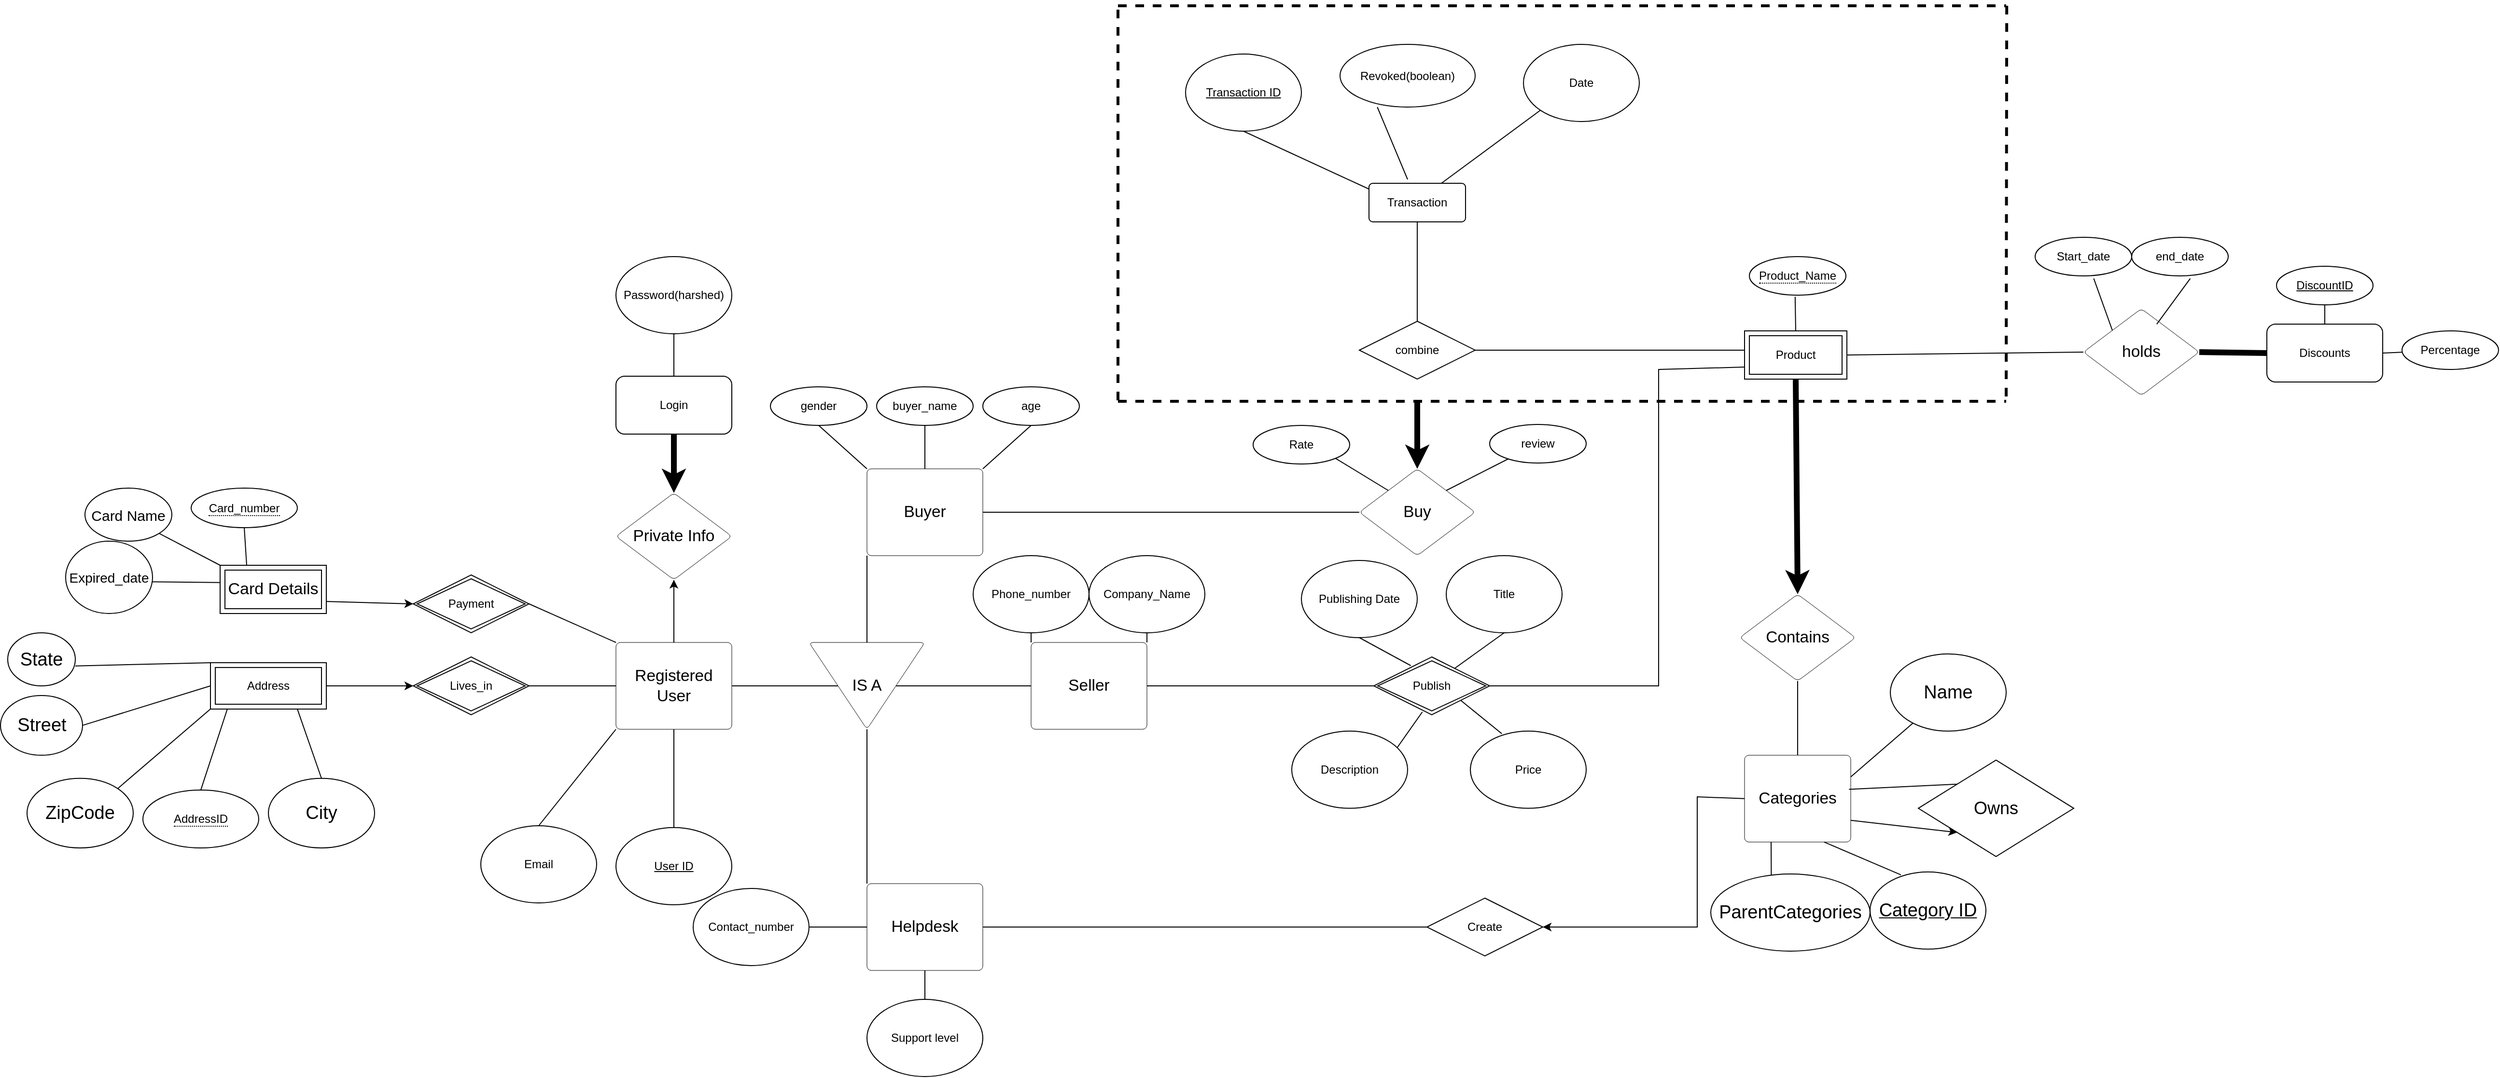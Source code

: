 <mxfile version="26.1.0">
  <diagram id="R2lEEEUBdFMjLlhIrx00" name="Page-1">
    <mxGraphModel dx="1420" dy="1415" grid="1" gridSize="10" guides="1" tooltips="1" connect="1" arrows="1" fold="1" page="1" pageScale="1" pageWidth="850" pageHeight="1100" math="0" shadow="0" extFonts="Permanent Marker^https://fonts.googleapis.com/css?family=Permanent+Marker">
      <root>
        <mxCell id="0" />
        <mxCell id="1" parent="0" />
        <mxCell id="E6jkqPbQKa4cJhccXn8V-61" value="Registered User" style="html=1;overflow=block;blockSpacing=1;whiteSpace=wrap;fontSize=16.7;spacing=9;rounded=1;absoluteArcSize=1;arcSize=9;strokeWidth=NaN;lucidId=gRqY9Qkse681;labelBackgroundColor=none;" parent="1" vertex="1">
          <mxGeometry x="320" y="270" width="120" height="90" as="geometry" />
        </mxCell>
        <mxCell id="E6jkqPbQKa4cJhccXn8V-63" value="Private Info" style="html=1;overflow=block;blockSpacing=1;whiteSpace=wrap;rhombus;fontSize=16.7;spacing=9;rounded=1;absoluteArcSize=1;arcSize=9;strokeWidth=NaN;lucidId=yRqYLSJQ5PU0;labelBackgroundColor=none;" parent="1" vertex="1">
          <mxGeometry x="320" y="115" width="120" height="90" as="geometry" />
        </mxCell>
        <mxCell id="E6jkqPbQKa4cJhccXn8V-87" value="IS A" style="html=1;overflow=block;blockSpacing=1;whiteSpace=wrap;triangle;direction=south;anchorPointDirection=0;fontSize=16.7;spacing=9;rounded=1;absoluteArcSize=1;arcSize=9;strokeWidth=NaN;lucidId=aYqYB_8z1lbE;labelBackgroundColor=none;" parent="1" vertex="1">
          <mxGeometry x="520" y="270" width="120" height="90" as="geometry" />
        </mxCell>
        <mxCell id="E6jkqPbQKa4cJhccXn8V-89" value="Helpdesk" style="html=1;overflow=block;blockSpacing=1;whiteSpace=wrap;fontSize=16.7;spacing=9;rounded=1;absoluteArcSize=1;arcSize=9;strokeWidth=NaN;lucidId=lYqY2L1.5rSc;labelBackgroundColor=none;" parent="1" vertex="1">
          <mxGeometry x="580" y="520" width="120" height="90" as="geometry" />
        </mxCell>
        <mxCell id="E6jkqPbQKa4cJhccXn8V-91" value="Seller" style="html=1;overflow=block;blockSpacing=1;whiteSpace=wrap;fontSize=16.7;spacing=9;rounded=1;absoluteArcSize=1;arcSize=9;strokeWidth=NaN;lucidId=nYqYoQrnCQ-k;labelBackgroundColor=none;" parent="1" vertex="1">
          <mxGeometry x="750" y="270" width="120" height="90" as="geometry" />
        </mxCell>
        <mxCell id="E6jkqPbQKa4cJhccXn8V-93" value="Buyer" style="html=1;overflow=block;blockSpacing=1;whiteSpace=wrap;fontSize=16.7;spacing=9;rounded=1;absoluteArcSize=1;arcSize=9;strokeWidth=NaN;lucidId=oYqY3jGOQ7Ny;labelBackgroundColor=none;" parent="1" vertex="1">
          <mxGeometry x="580" y="90" width="120" height="90" as="geometry" />
        </mxCell>
        <mxCell id="E6jkqPbQKa4cJhccXn8V-101" value="Buy" style="html=1;overflow=block;blockSpacing=1;whiteSpace=wrap;rhombus;fontSize=16.7;spacing=9;rounded=1;absoluteArcSize=1;arcSize=9;strokeWidth=NaN;lucidId=QZqYzLfZw0-F;labelBackgroundColor=none;" parent="1" vertex="1">
          <mxGeometry x="1090" y="90" width="120" height="90" as="geometry" />
        </mxCell>
        <mxCell id="E6jkqPbQKa4cJhccXn8V-113" value="Contains" style="html=1;overflow=block;blockSpacing=1;whiteSpace=wrap;rhombus;fontSize=16.7;spacing=9;rounded=1;absoluteArcSize=1;arcSize=9;strokeWidth=NaN;lucidId=c1qYdQpgnGai;labelBackgroundColor=none;" parent="1" vertex="1">
          <mxGeometry x="1484" y="220" width="120" height="90" as="geometry" />
        </mxCell>
        <mxCell id="E6jkqPbQKa4cJhccXn8V-116" value="Categories" style="html=1;overflow=block;blockSpacing=1;whiteSpace=wrap;fontSize=16.7;spacing=9;rounded=1;absoluteArcSize=1;arcSize=9;strokeWidth=NaN;lucidId=v1qYH23R-nWq;labelBackgroundColor=none;" parent="1" vertex="1">
          <mxGeometry x="1489" y="386.91" width="110" height="90" as="geometry" />
        </mxCell>
        <mxCell id="E6jkqPbQKa4cJhccXn8V-121" value="" style="endArrow=none;html=1;rounded=0;entryX=0.009;entryY=0.4;entryDx=0;entryDy=0;exitX=1;exitY=0.5;exitDx=0;exitDy=0;entryPerimeter=0;" parent="1" source="ufD24Q3Ym-mxzVTbUHHh-31" target="16Mxaw9ispAPXGbCsU4z-1" edge="1">
          <mxGeometry width="50" height="50" relative="1" as="geometry">
            <mxPoint x="1460" y="390" as="sourcePoint" />
            <mxPoint x="1484" y="-31" as="targetPoint" />
          </mxGeometry>
        </mxCell>
        <mxCell id="E6jkqPbQKa4cJhccXn8V-122" value="Discounts" style="rounded=1;whiteSpace=wrap;html=1;strokeWidth=1;" parent="1" vertex="1">
          <mxGeometry x="2030" y="-60" width="120" height="60" as="geometry" />
        </mxCell>
        <mxCell id="E6jkqPbQKa4cJhccXn8V-127" value="State" style="ellipse;whiteSpace=wrap;html=1;fontSize=19;" parent="1" vertex="1">
          <mxGeometry x="-310" y="260" width="70" height="55" as="geometry" />
        </mxCell>
        <mxCell id="E6jkqPbQKa4cJhccXn8V-129" value="Street" style="ellipse;whiteSpace=wrap;html=1;fontSize=19;" parent="1" vertex="1">
          <mxGeometry x="-317.5" y="325" width="85" height="61.91" as="geometry" />
        </mxCell>
        <mxCell id="E6jkqPbQKa4cJhccXn8V-131" value="City" style="ellipse;whiteSpace=wrap;html=1;fontSize=19;" parent="1" vertex="1">
          <mxGeometry x="-40" y="410.87" width="110" height="72.09" as="geometry" />
        </mxCell>
        <mxCell id="E6jkqPbQKa4cJhccXn8V-138" value="" style="endArrow=none;html=1;rounded=0;entryX=0.5;entryY=1;entryDx=0;entryDy=0;exitX=0.5;exitY=1;exitDx=0;exitDy=0;" parent="1" source="E6jkqPbQKa4cJhccXn8V-202" target="E6jkqPbQKa4cJhccXn8V-61" edge="1">
          <mxGeometry width="50" height="50" relative="1" as="geometry">
            <mxPoint x="225" y="-105" as="sourcePoint" />
            <mxPoint x="230" y="-40" as="targetPoint" />
          </mxGeometry>
        </mxCell>
        <mxCell id="E6jkqPbQKa4cJhccXn8V-150" value="Name" style="ellipse;whiteSpace=wrap;html=1;fontSize=19;" parent="1" vertex="1">
          <mxGeometry x="1640" y="281.91" width="120" height="80" as="geometry" />
        </mxCell>
        <mxCell id="E6jkqPbQKa4cJhccXn8V-151" value="Category ID" style="ellipse;whiteSpace=wrap;html=1;fontSize=19;fontStyle=4" parent="1" vertex="1">
          <mxGeometry x="1619" y="507.91" width="120" height="80" as="geometry" />
        </mxCell>
        <mxCell id="E6jkqPbQKa4cJhccXn8V-153" value="" style="endArrow=none;html=1;rounded=0;exitX=1;exitY=0.25;exitDx=0;exitDy=0;" parent="1" source="E6jkqPbQKa4cJhccXn8V-116" target="E6jkqPbQKa4cJhccXn8V-150" edge="1">
          <mxGeometry width="50" height="50" relative="1" as="geometry">
            <mxPoint x="1719" y="340" as="sourcePoint" />
            <mxPoint x="1829" y="190" as="targetPoint" />
          </mxGeometry>
        </mxCell>
        <mxCell id="E6jkqPbQKa4cJhccXn8V-154" value="" style="endArrow=none;html=1;rounded=0;exitX=0.267;exitY=0.038;exitDx=0;exitDy=0;exitPerimeter=0;entryX=0.75;entryY=1;entryDx=0;entryDy=0;" parent="1" source="E6jkqPbQKa4cJhccXn8V-151" target="E6jkqPbQKa4cJhccXn8V-116" edge="1">
          <mxGeometry width="50" height="50" relative="1" as="geometry">
            <mxPoint x="1679" y="330" as="sourcePoint" />
            <mxPoint x="1590" y="470" as="targetPoint" />
          </mxGeometry>
        </mxCell>
        <mxCell id="E6jkqPbQKa4cJhccXn8V-159" value="" style="endArrow=none;html=1;rounded=0;entryX=0;entryY=0;entryDx=0;entryDy=0;exitX=1;exitY=0.625;exitDx=0;exitDy=0;exitPerimeter=0;" parent="1" source="E6jkqPbQKa4cJhccXn8V-127" target="MPdftPxLdbwKFS1tzOI9-7" edge="1">
          <mxGeometry width="50" height="50" relative="1" as="geometry">
            <mxPoint x="-419" y="331.91" as="sourcePoint" />
            <mxPoint x="-404" y="426.91" as="targetPoint" />
          </mxGeometry>
        </mxCell>
        <mxCell id="E6jkqPbQKa4cJhccXn8V-163" value="" style="endArrow=none;html=1;rounded=0;exitX=1;exitY=0.5;exitDx=0;exitDy=0;entryX=0;entryY=0.5;entryDx=0;entryDy=0;" parent="1" source="E6jkqPbQKa4cJhccXn8V-129" target="MPdftPxLdbwKFS1tzOI9-7" edge="1">
          <mxGeometry width="50" height="50" relative="1" as="geometry">
            <mxPoint x="-349" y="391.91" as="sourcePoint" />
            <mxPoint x="-404" y="426.91" as="targetPoint" />
          </mxGeometry>
        </mxCell>
        <mxCell id="E6jkqPbQKa4cJhccXn8V-166" value="" style="endArrow=none;html=1;rounded=0;entryX=0.75;entryY=1;entryDx=0;entryDy=0;exitX=0.5;exitY=0;exitDx=0;exitDy=0;" parent="1" source="E6jkqPbQKa4cJhccXn8V-131" target="MPdftPxLdbwKFS1tzOI9-7" edge="1">
          <mxGeometry width="50" height="50" relative="1" as="geometry">
            <mxPoint x="-319" y="511.91" as="sourcePoint" />
            <mxPoint x="-374" y="471.91" as="targetPoint" />
          </mxGeometry>
        </mxCell>
        <mxCell id="E6jkqPbQKa4cJhccXn8V-167" value="" style="endArrow=classic;html=1;rounded=0;exitX=1;exitY=0.5;exitDx=0;exitDy=0;entryX=0;entryY=0.5;entryDx=0;entryDy=0;" parent="1" source="MPdftPxLdbwKFS1tzOI9-7" target="MPdftPxLdbwKFS1tzOI9-8" edge="1">
          <mxGeometry width="50" height="50" relative="1" as="geometry">
            <mxPoint x="-284" y="426.91" as="sourcePoint" />
            <mxPoint x="-80" y="370" as="targetPoint" />
          </mxGeometry>
        </mxCell>
        <mxCell id="E6jkqPbQKa4cJhccXn8V-172" value="" style="endArrow=none;html=1;rounded=0;exitX=1;exitY=0;exitDx=0;exitDy=0;entryX=0.5;entryY=1;entryDx=0;entryDy=0;" parent="1" source="E6jkqPbQKa4cJhccXn8V-91" target="MNYTpJaUItNLmbcA-Nkp-13" edge="1">
          <mxGeometry width="50" height="50" relative="1" as="geometry">
            <mxPoint x="900" y="380" as="sourcePoint" />
            <mxPoint x="860" y="320" as="targetPoint" />
          </mxGeometry>
        </mxCell>
        <mxCell id="E6jkqPbQKa4cJhccXn8V-176" value="" style="endArrow=none;html=1;rounded=0;exitX=1;exitY=0.5;exitDx=0;exitDy=0;" parent="1" source="E6jkqPbQKa4cJhccXn8V-93" target="E6jkqPbQKa4cJhccXn8V-101" edge="1">
          <mxGeometry width="50" height="50" relative="1" as="geometry">
            <mxPoint x="860" as="sourcePoint" />
            <mxPoint x="1070" y="210" as="targetPoint" />
          </mxGeometry>
        </mxCell>
        <mxCell id="E6jkqPbQKa4cJhccXn8V-180" value="" style="endArrow=none;html=1;rounded=0;entryX=0;entryY=1;entryDx=0;entryDy=0;exitX=0.75;exitY=0;exitDx=0;exitDy=0;" parent="1" source="ufD24Q3Ym-mxzVTbUHHh-29" target="E6jkqPbQKa4cJhccXn8V-181" edge="1">
          <mxGeometry width="50" height="50" relative="1" as="geometry">
            <mxPoint x="1280" y="-230" as="sourcePoint" />
            <mxPoint x="1250" y="-250" as="targetPoint" />
          </mxGeometry>
        </mxCell>
        <mxCell id="E6jkqPbQKa4cJhccXn8V-181" value="Date" style="ellipse;whiteSpace=wrap;html=1;" parent="1" vertex="1">
          <mxGeometry x="1260" y="-350" width="120" height="80" as="geometry" />
        </mxCell>
        <mxCell id="E6jkqPbQKa4cJhccXn8V-182" value="&lt;u&gt;Transaction ID&lt;/u&gt;" style="ellipse;whiteSpace=wrap;html=1;" parent="1" vertex="1">
          <mxGeometry x="910" y="-340" width="120" height="80" as="geometry" />
        </mxCell>
        <mxCell id="E6jkqPbQKa4cJhccXn8V-183" value="" style="endArrow=none;html=1;rounded=0;entryX=0;entryY=0.15;entryDx=0;entryDy=0;exitX=0.5;exitY=1;exitDx=0;exitDy=0;entryPerimeter=0;" parent="1" source="E6jkqPbQKa4cJhccXn8V-182" target="ufD24Q3Ym-mxzVTbUHHh-29" edge="1">
          <mxGeometry width="50" height="50" relative="1" as="geometry">
            <mxPoint x="1060" y="-190" as="sourcePoint" />
            <mxPoint x="1110" y="-240" as="targetPoint" />
          </mxGeometry>
        </mxCell>
        <mxCell id="E6jkqPbQKa4cJhccXn8V-189" value="Publishing Date" style="ellipse;whiteSpace=wrap;html=1;" parent="1" vertex="1">
          <mxGeometry x="1030" y="185" width="120" height="80" as="geometry" />
        </mxCell>
        <mxCell id="E6jkqPbQKa4cJhccXn8V-190" value="" style="endArrow=none;html=1;rounded=0;entryX=0.319;entryY=0.15;entryDx=0;entryDy=0;exitX=0.5;exitY=1;exitDx=0;exitDy=0;entryPerimeter=0;" parent="1" source="E6jkqPbQKa4cJhccXn8V-189" target="16Mxaw9ispAPXGbCsU4z-2" edge="1">
          <mxGeometry width="50" height="50" relative="1" as="geometry">
            <mxPoint x="1210" y="760" as="sourcePoint" />
            <mxPoint x="1140" y="292.5" as="targetPoint" />
          </mxGeometry>
        </mxCell>
        <mxCell id="E6jkqPbQKa4cJhccXn8V-191" value="Support level" style="ellipse;whiteSpace=wrap;html=1;" parent="1" vertex="1">
          <mxGeometry x="580" y="640" width="120" height="80" as="geometry" />
        </mxCell>
        <mxCell id="E6jkqPbQKa4cJhccXn8V-192" value="" style="endArrow=none;html=1;rounded=0;exitX=0.5;exitY=0;exitDx=0;exitDy=0;entryX=0.5;entryY=1;entryDx=0;entryDy=0;" parent="1" source="E6jkqPbQKa4cJhccXn8V-191" target="E6jkqPbQKa4cJhccXn8V-89" edge="1">
          <mxGeometry width="50" height="50" relative="1" as="geometry">
            <mxPoint x="660" y="830" as="sourcePoint" />
            <mxPoint x="710" y="780" as="targetPoint" />
          </mxGeometry>
        </mxCell>
        <mxCell id="E6jkqPbQKa4cJhccXn8V-199" value="Password(harshed)" style="ellipse;whiteSpace=wrap;html=1;" parent="1" vertex="1">
          <mxGeometry x="320" y="-130" width="120" height="80" as="geometry" />
        </mxCell>
        <mxCell id="E6jkqPbQKa4cJhccXn8V-202" value="User ID" style="ellipse;whiteSpace=wrap;html=1;fontStyle=4" parent="1" vertex="1">
          <mxGeometry x="320" y="461.91" width="120" height="80" as="geometry" />
        </mxCell>
        <mxCell id="E6jkqPbQKa4cJhccXn8V-211" value="Card Name" style="ellipse;whiteSpace=wrap;html=1;fontSize=15;" parent="1" vertex="1">
          <mxGeometry x="-230" y="110" width="90" height="55" as="geometry" />
        </mxCell>
        <mxCell id="TwQsWTmfTukqnIESNivL-15" value="Email" style="ellipse;whiteSpace=wrap;html=1;" parent="1" vertex="1">
          <mxGeometry x="180" y="460" width="120" height="80" as="geometry" />
        </mxCell>
        <mxCell id="E6jkqPbQKa4cJhccXn8V-213" value="Expired_date" style="ellipse;whiteSpace=wrap;html=1;fontSize=14;" parent="1" vertex="1">
          <mxGeometry x="-250" y="165" width="90" height="75" as="geometry" />
        </mxCell>
        <mxCell id="E6jkqPbQKa4cJhccXn8V-214" value="" style="endArrow=none;html=1;rounded=0;entryX=-0.004;entryY=0.357;entryDx=0;entryDy=0;exitX=0.997;exitY=0.562;exitDx=0;exitDy=0;entryPerimeter=0;exitPerimeter=0;" parent="1" source="E6jkqPbQKa4cJhccXn8V-213" target="MPdftPxLdbwKFS1tzOI9-9" edge="1">
          <mxGeometry width="50" height="50" relative="1" as="geometry">
            <mxPoint x="-440" y="-6" as="sourcePoint" />
            <mxPoint x="-360" y="44" as="targetPoint" />
          </mxGeometry>
        </mxCell>
        <mxCell id="E6jkqPbQKa4cJhccXn8V-215" value="" style="endArrow=none;html=1;rounded=0;exitX=1;exitY=1;exitDx=0;exitDy=0;entryX=0;entryY=0;entryDx=0;entryDy=0;" parent="1" source="E6jkqPbQKa4cJhccXn8V-211" target="MPdftPxLdbwKFS1tzOI9-9" edge="1">
          <mxGeometry width="50" height="50" relative="1" as="geometry">
            <mxPoint x="-490" y="-96" as="sourcePoint" />
            <mxPoint x="-350" y="30" as="targetPoint" />
          </mxGeometry>
        </mxCell>
        <mxCell id="E6jkqPbQKa4cJhccXn8V-216" value="" style="endArrow=none;html=1;rounded=0;entryX=0.5;entryY=1;entryDx=0;entryDy=0;exitX=0.25;exitY=0;exitDx=0;exitDy=0;" parent="1" source="MPdftPxLdbwKFS1tzOI9-9" target="MPdftPxLdbwKFS1tzOI9-17" edge="1">
          <mxGeometry width="50" height="50" relative="1" as="geometry">
            <mxPoint x="-300" y="30" as="sourcePoint" />
            <mxPoint x="-330" y="-56" as="targetPoint" />
          </mxGeometry>
        </mxCell>
        <mxCell id="E6jkqPbQKa4cJhccXn8V-218" value="" style="endArrow=classic;html=1;rounded=0;exitX=1;exitY=0.75;exitDx=0;exitDy=0;entryX=0;entryY=0.5;entryDx=0;entryDy=0;" parent="1" source="MPdftPxLdbwKFS1tzOI9-9" target="MPdftPxLdbwKFS1tzOI9-10" edge="1">
          <mxGeometry width="50" height="50" relative="1" as="geometry">
            <mxPoint x="-240" y="74" as="sourcePoint" />
            <mxPoint x="-100" y="155" as="targetPoint" />
          </mxGeometry>
        </mxCell>
        <mxCell id="E6jkqPbQKa4cJhccXn8V-220" value="" style="endArrow=none;html=1;rounded=0;entryX=0;entryY=1;entryDx=0;entryDy=0;exitX=0.5;exitY=0;exitDx=0;exitDy=0;" parent="1" source="TwQsWTmfTukqnIESNivL-15" target="E6jkqPbQKa4cJhccXn8V-61" edge="1">
          <mxGeometry width="50" height="50" relative="1" as="geometry">
            <mxPoint x="110" y="430" as="sourcePoint" />
            <mxPoint x="160" y="380" as="targetPoint" />
          </mxGeometry>
        </mxCell>
        <mxCell id="MPdftPxLdbwKFS1tzOI9-2" value="" style="endArrow=none;html=1;rounded=0;entryX=0;entryY=0;entryDx=0;entryDy=0;exitX=1;exitY=0.5;exitDx=0;exitDy=0;" parent="1" source="MPdftPxLdbwKFS1tzOI9-10" target="E6jkqPbQKa4cJhccXn8V-61" edge="1">
          <mxGeometry width="50" height="50" relative="1" as="geometry">
            <mxPoint x="12.808" y="175.394" as="sourcePoint" />
            <mxPoint x="30" y="234" as="targetPoint" />
          </mxGeometry>
        </mxCell>
        <mxCell id="MPdftPxLdbwKFS1tzOI9-3" value="" style="endArrow=none;html=1;rounded=0;exitX=1;exitY=0.5;exitDx=0;exitDy=0;entryX=0;entryY=0.5;entryDx=0;entryDy=0;" parent="1" source="MPdftPxLdbwKFS1tzOI9-8" target="E6jkqPbQKa4cJhccXn8V-61" edge="1">
          <mxGeometry width="50" height="50" relative="1" as="geometry">
            <mxPoint x="40" y="370" as="sourcePoint" />
            <mxPoint x="160" y="320" as="targetPoint" />
          </mxGeometry>
        </mxCell>
        <mxCell id="MPdftPxLdbwKFS1tzOI9-5" value="" style="endArrow=none;html=1;rounded=0;entryX=0.15;entryY=0.965;entryDx=0;entryDy=0;entryPerimeter=0;exitX=0.5;exitY=0;exitDx=0;exitDy=0;" parent="1" source="MPdftPxLdbwKFS1tzOI9-6" target="MPdftPxLdbwKFS1tzOI9-7" edge="1">
          <mxGeometry width="50" height="50" relative="1" as="geometry">
            <mxPoint x="-407.936" y="620.006" as="sourcePoint" />
            <mxPoint x="-404" y="471.91" as="targetPoint" />
          </mxGeometry>
        </mxCell>
        <mxCell id="MPdftPxLdbwKFS1tzOI9-6" value="&lt;span style=&quot;border-bottom: 1px dotted&quot;&gt;AddressID&lt;/span&gt;" style="ellipse;whiteSpace=wrap;html=1;align=center;" parent="1" vertex="1">
          <mxGeometry x="-170" y="422.96" width="120" height="60" as="geometry" />
        </mxCell>
        <mxCell id="MPdftPxLdbwKFS1tzOI9-7" value="Address" style="shape=ext;margin=3;double=1;whiteSpace=wrap;html=1;align=center;" parent="1" vertex="1">
          <mxGeometry x="-100" y="290.96" width="120" height="48.09" as="geometry" />
        </mxCell>
        <mxCell id="MPdftPxLdbwKFS1tzOI9-8" value="Lives_in" style="shape=rhombus;double=1;perimeter=rhombusPerimeter;whiteSpace=wrap;html=1;align=center;" parent="1" vertex="1">
          <mxGeometry x="110" y="285" width="120" height="60" as="geometry" />
        </mxCell>
        <mxCell id="MPdftPxLdbwKFS1tzOI9-9" value="&lt;span style=&quot;font-size: 17px;&quot;&gt;Card Details&lt;/span&gt;" style="shape=ext;margin=3;double=1;whiteSpace=wrap;html=1;align=center;" parent="1" vertex="1">
          <mxGeometry x="-90" y="190" width="110" height="50" as="geometry" />
        </mxCell>
        <mxCell id="MPdftPxLdbwKFS1tzOI9-10" value="Payment" style="shape=rhombus;double=1;perimeter=rhombusPerimeter;whiteSpace=wrap;html=1;align=center;" parent="1" vertex="1">
          <mxGeometry x="110" y="200.0" width="120" height="60" as="geometry" />
        </mxCell>
        <mxCell id="MPdftPxLdbwKFS1tzOI9-12" value="" style="endArrow=classic;html=1;rounded=0;exitX=0.5;exitY=0;exitDx=0;exitDy=0;entryX=0.5;entryY=1;entryDx=0;entryDy=0;" parent="1" source="E6jkqPbQKa4cJhccXn8V-61" target="E6jkqPbQKa4cJhccXn8V-63" edge="1">
          <mxGeometry width="50" height="50" relative="1" as="geometry">
            <mxPoint x="-80" y="16" as="sourcePoint" />
            <mxPoint x="70" y="102" as="targetPoint" />
          </mxGeometry>
        </mxCell>
        <mxCell id="MPdftPxLdbwKFS1tzOI9-16" value="" style="endArrow=none;html=1;rounded=0;exitX=0.5;exitY=1;exitDx=0;exitDy=0;entryX=0.5;entryY=0;entryDx=0;entryDy=0;" parent="1" source="E6jkqPbQKa4cJhccXn8V-199" target="MPdftPxLdbwKFS1tzOI9-22" edge="1">
          <mxGeometry width="50" height="50" relative="1" as="geometry">
            <mxPoint x="220" y="-130" as="sourcePoint" />
            <mxPoint x="330" y="-170" as="targetPoint" />
          </mxGeometry>
        </mxCell>
        <mxCell id="MPdftPxLdbwKFS1tzOI9-17" value="&lt;span style=&quot;border-bottom: 1px dotted&quot;&gt;Card_number&lt;/span&gt;" style="ellipse;whiteSpace=wrap;html=1;align=center;" parent="1" vertex="1">
          <mxGeometry x="-120" y="110" width="110" height="41" as="geometry" />
        </mxCell>
        <mxCell id="MPdftPxLdbwKFS1tzOI9-19" value="" style="endArrow=none;html=1;rounded=0;exitX=0;exitY=1;exitDx=0;exitDy=0;" parent="1" source="E6jkqPbQKa4cJhccXn8V-93" target="E6jkqPbQKa4cJhccXn8V-87" edge="1">
          <mxGeometry width="50" height="50" relative="1" as="geometry">
            <mxPoint x="490" y="160" as="sourcePoint" />
            <mxPoint x="625" y="270" as="targetPoint" />
          </mxGeometry>
        </mxCell>
        <mxCell id="MPdftPxLdbwKFS1tzOI9-20" value="" style="endArrow=none;html=1;rounded=0;entryX=1;entryY=0.5;entryDx=0;entryDy=0;exitX=0;exitY=0.5;exitDx=0;exitDy=0;" parent="1" source="E6jkqPbQKa4cJhccXn8V-87" target="E6jkqPbQKa4cJhccXn8V-61" edge="1">
          <mxGeometry width="50" height="50" relative="1" as="geometry">
            <mxPoint x="740" y="55" as="sourcePoint" />
            <mxPoint x="632" y="280" as="targetPoint" />
          </mxGeometry>
        </mxCell>
        <mxCell id="MPdftPxLdbwKFS1tzOI9-21" value="" style="endArrow=classic;html=1;rounded=0;exitX=0.5;exitY=1;exitDx=0;exitDy=0;entryX=0.5;entryY=0;entryDx=0;entryDy=0;strokeWidth=6;" parent="1" source="MPdftPxLdbwKFS1tzOI9-22" target="E6jkqPbQKa4cJhccXn8V-63" edge="1">
          <mxGeometry width="50" height="50" relative="1" as="geometry">
            <mxPoint x="225" y="20" as="sourcePoint" />
            <mxPoint x="110" y="58.29" as="targetPoint" />
          </mxGeometry>
        </mxCell>
        <mxCell id="MPdftPxLdbwKFS1tzOI9-22" value="Login" style="rounded=1;whiteSpace=wrap;html=1;strokeWidth=1;" parent="1" vertex="1">
          <mxGeometry x="320" y="-6" width="120" height="60" as="geometry" />
        </mxCell>
        <mxCell id="4OIaP5_Yyk66qHDC9Q8W-1" value="" style="endArrow=none;html=1;rounded=0;exitX=0;exitY=0;exitDx=0;exitDy=0;entryX=0.5;entryY=1;entryDx=0;entryDy=0;" parent="1" source="E6jkqPbQKa4cJhccXn8V-89" target="E6jkqPbQKa4cJhccXn8V-87" edge="1">
          <mxGeometry width="50" height="50" relative="1" as="geometry">
            <mxPoint x="595" y="880" as="sourcePoint" />
            <mxPoint x="550" y="580" as="targetPoint" />
          </mxGeometry>
        </mxCell>
        <mxCell id="4OIaP5_Yyk66qHDC9Q8W-2" value="" style="endArrow=none;html=1;rounded=0;exitX=0;exitY=0.5;exitDx=0;exitDy=0;entryX=1;entryY=0.5;entryDx=0;entryDy=0;" parent="1" source="E6jkqPbQKa4cJhccXn8V-91" target="E6jkqPbQKa4cJhccXn8V-87" edge="1">
          <mxGeometry width="50" height="50" relative="1" as="geometry">
            <mxPoint x="780" y="480.95" as="sourcePoint" />
            <mxPoint x="610" y="370.95" as="targetPoint" />
          </mxGeometry>
        </mxCell>
        <mxCell id="4OIaP5_Yyk66qHDC9Q8W-4" value="&lt;font style=&quot;font-size: 18px;&quot;&gt;Owns&lt;/font&gt;" style="shape=rhombus;perimeter=rhombusPerimeter;whiteSpace=wrap;html=1;align=center;" parent="1" vertex="1">
          <mxGeometry x="1669" y="391.91" width="161" height="100" as="geometry" />
        </mxCell>
        <mxCell id="4OIaP5_Yyk66qHDC9Q8W-5" value="" style="endArrow=none;html=1;rounded=0;entryX=0.25;entryY=1;entryDx=0;entryDy=0;exitX=0.38;exitY=0.021;exitDx=0;exitDy=0;exitPerimeter=0;" parent="1" source="4OIaP5_Yyk66qHDC9Q8W-6" target="E6jkqPbQKa4cJhccXn8V-116" edge="1">
          <mxGeometry width="50" height="50" relative="1" as="geometry">
            <mxPoint x="1460" y="580" as="sourcePoint" />
            <mxPoint x="1534" y="490" as="targetPoint" />
          </mxGeometry>
        </mxCell>
        <mxCell id="4OIaP5_Yyk66qHDC9Q8W-6" value="ParentCategories" style="ellipse;whiteSpace=wrap;html=1;fontSize=19;" parent="1" vertex="1">
          <mxGeometry x="1454" y="510" width="165" height="80" as="geometry" />
        </mxCell>
        <mxCell id="4OIaP5_Yyk66qHDC9Q8W-7" value="" style="endArrow=classic;html=1;rounded=0;entryX=0;entryY=1;entryDx=0;entryDy=0;exitX=1;exitY=0.75;exitDx=0;exitDy=0;" parent="1" source="E6jkqPbQKa4cJhccXn8V-116" target="4OIaP5_Yyk66qHDC9Q8W-4" edge="1">
          <mxGeometry width="50" height="50" relative="1" as="geometry">
            <mxPoint x="1619" y="470" as="sourcePoint" />
            <mxPoint x="1823" y="410" as="targetPoint" />
          </mxGeometry>
        </mxCell>
        <mxCell id="4OIaP5_Yyk66qHDC9Q8W-8" value="" style="endArrow=none;html=1;rounded=0;entryX=0;entryY=0;entryDx=0;entryDy=0;exitX=0.983;exitY=0.393;exitDx=0;exitDy=0;exitPerimeter=0;" parent="1" source="E6jkqPbQKa4cJhccXn8V-116" target="4OIaP5_Yyk66qHDC9Q8W-4" edge="1">
          <mxGeometry width="50" height="50" relative="1" as="geometry">
            <mxPoint x="1669" y="452" as="sourcePoint" />
            <mxPoint x="1719" y="360" as="targetPoint" />
          </mxGeometry>
        </mxCell>
        <mxCell id="4OIaP5_Yyk66qHDC9Q8W-9" value="" style="endArrow=none;html=1;rounded=0;exitX=0.5;exitY=0;exitDx=0;exitDy=0;entryX=0.474;entryY=1.04;entryDx=0;entryDy=0;entryPerimeter=0;" parent="1" source="16Mxaw9ispAPXGbCsU4z-1" target="sibNuNTahbqbZE02UPVz-1" edge="1">
          <mxGeometry width="50" height="50" relative="1" as="geometry">
            <mxPoint x="1544" y="-66" as="sourcePoint" />
            <mxPoint x="1543.184" y="-90.003" as="targetPoint" />
          </mxGeometry>
        </mxCell>
        <mxCell id="4OIaP5_Yyk66qHDC9Q8W-11" value="" style="endArrow=none;html=1;rounded=0;entryX=0;entryY=0.75;entryDx=0;entryDy=0;exitX=1;exitY=0.5;exitDx=0;exitDy=0;" parent="1" source="16Mxaw9ispAPXGbCsU4z-2" target="16Mxaw9ispAPXGbCsU4z-1" edge="1">
          <mxGeometry width="50" height="50" relative="1" as="geometry">
            <mxPoint x="1230" y="315" as="sourcePoint" />
            <mxPoint x="1484" y="-13.5" as="targetPoint" />
            <Array as="points">
              <mxPoint x="1400" y="315" />
              <mxPoint x="1400" y="250" />
              <mxPoint x="1400" y="-13" />
            </Array>
          </mxGeometry>
        </mxCell>
        <mxCell id="MNYTpJaUItNLmbcA-Nkp-1" value="Revoked(boolean)" style="ellipse;whiteSpace=wrap;html=1;align=center;" parent="1" vertex="1">
          <mxGeometry x="1070" y="-350" width="140" height="65" as="geometry" />
        </mxCell>
        <mxCell id="MNYTpJaUItNLmbcA-Nkp-2" value="" style="endArrow=none;html=1;rounded=0;exitX=0.276;exitY=1;exitDx=0;exitDy=0;exitPerimeter=0;" parent="1" source="MNYTpJaUItNLmbcA-Nkp-1" edge="1">
          <mxGeometry width="50" height="50" relative="1" as="geometry">
            <mxPoint x="1186" y="-289.5" as="sourcePoint" />
            <mxPoint x="1140" y="-210" as="targetPoint" />
          </mxGeometry>
        </mxCell>
        <mxCell id="MNYTpJaUItNLmbcA-Nkp-4" value="" style="endArrow=none;html=1;rounded=0;entryX=0;entryY=0.5;entryDx=0;entryDy=0;exitX=1;exitY=0.5;exitDx=0;exitDy=0;" parent="1" source="E6jkqPbQKa4cJhccXn8V-91" edge="1">
          <mxGeometry width="50" height="50" relative="1" as="geometry">
            <mxPoint x="960" y="570" as="sourcePoint" />
            <mxPoint x="1110" y="315" as="targetPoint" />
          </mxGeometry>
        </mxCell>
        <mxCell id="MNYTpJaUItNLmbcA-Nkp-5" value="" style="endArrow=none;html=1;rounded=0;" parent="1" source="E6jkqPbQKa4cJhccXn8V-89" target="MNYTpJaUItNLmbcA-Nkp-6" edge="1">
          <mxGeometry width="50" height="50" relative="1" as="geometry">
            <mxPoint x="970" y="680" as="sourcePoint" />
            <mxPoint x="1060" y="650" as="targetPoint" />
          </mxGeometry>
        </mxCell>
        <mxCell id="MNYTpJaUItNLmbcA-Nkp-6" value="Create" style="shape=rhombus;perimeter=rhombusPerimeter;whiteSpace=wrap;html=1;align=center;" parent="1" vertex="1">
          <mxGeometry x="1160" y="535" width="120" height="60" as="geometry" />
        </mxCell>
        <mxCell id="MNYTpJaUItNLmbcA-Nkp-8" value="" style="endArrow=classic;html=1;rounded=0;entryX=1;entryY=0.5;entryDx=0;entryDy=0;exitX=0;exitY=0.5;exitDx=0;exitDy=0;" parent="1" source="E6jkqPbQKa4cJhccXn8V-116" target="MNYTpJaUItNLmbcA-Nkp-6" edge="1">
          <mxGeometry width="50" height="50" relative="1" as="geometry">
            <mxPoint x="1660" y="680" as="sourcePoint" />
            <mxPoint x="1820" y="685" as="targetPoint" />
            <Array as="points">
              <mxPoint x="1440" y="430" />
              <mxPoint x="1440" y="565" />
            </Array>
          </mxGeometry>
        </mxCell>
        <mxCell id="MNYTpJaUItNLmbcA-Nkp-11" value="" style="endArrow=none;html=1;rounded=0;entryX=0.5;entryY=1;entryDx=0;entryDy=0;exitX=0.5;exitY=0;exitDx=0;exitDy=0;" parent="1" source="E6jkqPbQKa4cJhccXn8V-116" target="E6jkqPbQKa4cJhccXn8V-113" edge="1">
          <mxGeometry width="50" height="50" relative="1" as="geometry">
            <mxPoint x="1273" y="219" as="sourcePoint" />
            <mxPoint x="1509" y="118" as="targetPoint" />
          </mxGeometry>
        </mxCell>
        <mxCell id="MNYTpJaUItNLmbcA-Nkp-13" value="Company_Name" style="ellipse;whiteSpace=wrap;html=1;" parent="1" vertex="1">
          <mxGeometry x="810" y="180" width="120" height="80" as="geometry" />
        </mxCell>
        <mxCell id="ufD24Q3Ym-mxzVTbUHHh-1" value="Title" style="ellipse;whiteSpace=wrap;html=1;" parent="1" vertex="1">
          <mxGeometry x="1180" y="180" width="120" height="80" as="geometry" />
        </mxCell>
        <mxCell id="ufD24Q3Ym-mxzVTbUHHh-2" value="" style="endArrow=none;html=1;rounded=0;entryX=0.692;entryY=0.206;entryDx=0;entryDy=0;exitX=0.5;exitY=1;exitDx=0;exitDy=0;entryPerimeter=0;" parent="1" source="ufD24Q3Ym-mxzVTbUHHh-1" target="16Mxaw9ispAPXGbCsU4z-2" edge="1">
          <mxGeometry width="50" height="50" relative="1" as="geometry">
            <mxPoint x="1370" y="750" as="sourcePoint" />
            <mxPoint x="1200" y="292.5" as="targetPoint" />
          </mxGeometry>
        </mxCell>
        <mxCell id="ufD24Q3Ym-mxzVTbUHHh-3" value="Description" style="ellipse;whiteSpace=wrap;html=1;" parent="1" vertex="1">
          <mxGeometry x="1020" y="361.91" width="120" height="80" as="geometry" />
        </mxCell>
        <mxCell id="ufD24Q3Ym-mxzVTbUHHh-4" value="" style="endArrow=none;html=1;rounded=0;entryX=0.419;entryY=0.95;entryDx=0;entryDy=0;exitX=0.911;exitY=0.212;exitDx=0;exitDy=0;entryPerimeter=0;exitPerimeter=0;" parent="1" source="ufD24Q3Ym-mxzVTbUHHh-3" target="16Mxaw9ispAPXGbCsU4z-2" edge="1">
          <mxGeometry width="50" height="50" relative="1" as="geometry">
            <mxPoint x="1150" y="987" as="sourcePoint" />
            <mxPoint x="1151.28" y="348.66" as="targetPoint" />
          </mxGeometry>
        </mxCell>
        <mxCell id="ufD24Q3Ym-mxzVTbUHHh-5" value="Price" style="ellipse;whiteSpace=wrap;html=1;" parent="1" vertex="1">
          <mxGeometry x="1205" y="361.91" width="120" height="80" as="geometry" />
        </mxCell>
        <mxCell id="ufD24Q3Ym-mxzVTbUHHh-8" value="" style="endArrow=none;html=1;rounded=0;entryX=1;entryY=1;entryDx=0;entryDy=0;exitX=0.272;exitY=0.034;exitDx=0;exitDy=0;exitPerimeter=0;" parent="1" source="ufD24Q3Ym-mxzVTbUHHh-5" target="16Mxaw9ispAPXGbCsU4z-2" edge="1">
          <mxGeometry width="50" height="50" relative="1" as="geometry">
            <mxPoint x="1430" y="400" as="sourcePoint" />
            <mxPoint x="1200" y="337.5" as="targetPoint" />
          </mxGeometry>
        </mxCell>
        <mxCell id="ufD24Q3Ym-mxzVTbUHHh-9" value="" style="endArrow=classic;html=1;rounded=0;entryX=0.5;entryY=0;entryDx=0;entryDy=0;strokeWidth=6;" parent="1" target="E6jkqPbQKa4cJhccXn8V-101" edge="1">
          <mxGeometry width="50" height="50" relative="1" as="geometry">
            <mxPoint x="1150" y="20" as="sourcePoint" />
            <mxPoint x="1600" y="400" as="targetPoint" />
          </mxGeometry>
        </mxCell>
        <mxCell id="ufD24Q3Ym-mxzVTbUHHh-10" value="holds" style="html=1;overflow=block;blockSpacing=1;whiteSpace=wrap;rhombus;fontSize=16.7;spacing=9;rounded=1;absoluteArcSize=1;arcSize=9;strokeWidth=NaN;lucidId=c1qYdQpgnGai;labelBackgroundColor=none;" parent="1" vertex="1">
          <mxGeometry x="1840" y="-76" width="120" height="90" as="geometry" />
        </mxCell>
        <mxCell id="ufD24Q3Ym-mxzVTbUHHh-11" value="" style="endArrow=none;html=1;rounded=0;entryX=0;entryY=0.5;entryDx=0;entryDy=0;exitX=1;exitY=0.5;exitDx=0;exitDy=0;" parent="1" source="16Mxaw9ispAPXGbCsU4z-1" target="ufD24Q3Ym-mxzVTbUHHh-10" edge="1">
          <mxGeometry width="50" height="50" relative="1" as="geometry">
            <mxPoint x="1604" y="-31" as="sourcePoint" />
            <mxPoint x="1965" y="370" as="targetPoint" />
          </mxGeometry>
        </mxCell>
        <mxCell id="ufD24Q3Ym-mxzVTbUHHh-12" value="" style="endArrow=none;html=1;rounded=0;entryX=0;entryY=0.5;entryDx=0;entryDy=0;exitX=1;exitY=0.5;exitDx=0;exitDy=0;strokeWidth=6;" parent="1" source="ufD24Q3Ym-mxzVTbUHHh-10" target="E6jkqPbQKa4cJhccXn8V-122" edge="1">
          <mxGeometry width="50" height="50" relative="1" as="geometry">
            <mxPoint x="1860" y="302.5" as="sourcePoint" />
            <mxPoint x="2040" y="287.5" as="targetPoint" />
          </mxGeometry>
        </mxCell>
        <mxCell id="ufD24Q3Ym-mxzVTbUHHh-13" value="" style="endArrow=none;html=1;rounded=0;exitX=0.5;exitY=0;exitDx=0;exitDy=0;" parent="1" source="E6jkqPbQKa4cJhccXn8V-122" target="ufD24Q3Ym-mxzVTbUHHh-14" edge="1">
          <mxGeometry width="50" height="50" relative="1" as="geometry">
            <mxPoint x="2129.5" y="240" as="sourcePoint" />
            <mxPoint x="2129.5" y="160" as="targetPoint" />
          </mxGeometry>
        </mxCell>
        <mxCell id="ufD24Q3Ym-mxzVTbUHHh-14" value="DiscountID" style="ellipse;whiteSpace=wrap;html=1;align=center;fontStyle=4;" parent="1" vertex="1">
          <mxGeometry x="2040" y="-120" width="100" height="40" as="geometry" />
        </mxCell>
        <mxCell id="ufD24Q3Ym-mxzVTbUHHh-15" value="" style="endArrow=none;html=1;rounded=0;entryX=0;entryY=0;entryDx=0;entryDy=0;exitX=0.607;exitY=1.067;exitDx=0;exitDy=0;exitPerimeter=0;" parent="1" source="ufD24Q3Ym-mxzVTbUHHh-18" target="ufD24Q3Ym-mxzVTbUHHh-10" edge="1">
          <mxGeometry width="50" height="50" relative="1" as="geometry">
            <mxPoint x="1830" y="220" as="sourcePoint" />
            <mxPoint x="1860" y="220" as="targetPoint" />
          </mxGeometry>
        </mxCell>
        <mxCell id="ufD24Q3Ym-mxzVTbUHHh-16" value="" style="endArrow=none;html=1;rounded=0;exitX=1;exitY=0.5;exitDx=0;exitDy=0;" parent="1" source="E6jkqPbQKa4cJhccXn8V-122" target="ufD24Q3Ym-mxzVTbUHHh-17" edge="1">
          <mxGeometry width="50" height="50" relative="1" as="geometry">
            <mxPoint x="2230" y="265" as="sourcePoint" />
            <mxPoint x="2210" y="230" as="targetPoint" />
          </mxGeometry>
        </mxCell>
        <mxCell id="ufD24Q3Ym-mxzVTbUHHh-17" value="Percentage" style="ellipse;whiteSpace=wrap;html=1;align=center;" parent="1" vertex="1">
          <mxGeometry x="2170" y="-53" width="100" height="40" as="geometry" />
        </mxCell>
        <mxCell id="ufD24Q3Ym-mxzVTbUHHh-18" value="Start_date" style="ellipse;whiteSpace=wrap;html=1;align=center;" parent="1" vertex="1">
          <mxGeometry x="1790" y="-150" width="100" height="40" as="geometry" />
        </mxCell>
        <mxCell id="ufD24Q3Ym-mxzVTbUHHh-19" value="" style="endArrow=none;html=1;rounded=0;entryX=0.633;entryY=0.178;entryDx=0;entryDy=0;exitX=0.607;exitY=1.067;exitDx=0;exitDy=0;exitPerimeter=0;entryPerimeter=0;" parent="1" source="ufD24Q3Ym-mxzVTbUHHh-20" target="ufD24Q3Ym-mxzVTbUHHh-10" edge="1">
          <mxGeometry width="50" height="50" relative="1" as="geometry">
            <mxPoint x="1930" y="205" as="sourcePoint" />
            <mxPoint x="1920" y="274" as="targetPoint" />
          </mxGeometry>
        </mxCell>
        <mxCell id="ufD24Q3Ym-mxzVTbUHHh-20" value="end_date" style="ellipse;whiteSpace=wrap;html=1;align=center;" parent="1" vertex="1">
          <mxGeometry x="1890" y="-150" width="100" height="40" as="geometry" />
        </mxCell>
        <mxCell id="ufD24Q3Ym-mxzVTbUHHh-21" value="" style="endArrow=none;html=1;rounded=0;exitX=0;exitY=0;exitDx=0;exitDy=0;entryX=0.5;entryY=1;entryDx=0;entryDy=0;" parent="1" source="E6jkqPbQKa4cJhccXn8V-91" target="ufD24Q3Ym-mxzVTbUHHh-22" edge="1">
          <mxGeometry width="50" height="50" relative="1" as="geometry">
            <mxPoint x="720" y="395" as="sourcePoint" />
            <mxPoint x="730" y="325" as="targetPoint" />
          </mxGeometry>
        </mxCell>
        <mxCell id="ufD24Q3Ym-mxzVTbUHHh-22" value="Phone_number" style="ellipse;whiteSpace=wrap;html=1;" parent="1" vertex="1">
          <mxGeometry x="690" y="180" width="120" height="80" as="geometry" />
        </mxCell>
        <mxCell id="ufD24Q3Ym-mxzVTbUHHh-23" value="" style="endArrow=none;html=1;rounded=0;exitX=0.5;exitY=0;exitDx=0;exitDy=0;" parent="1" source="E6jkqPbQKa4cJhccXn8V-93" target="ufD24Q3Ym-mxzVTbUHHh-24" edge="1">
          <mxGeometry width="50" height="50" relative="1" as="geometry">
            <mxPoint x="790" y="420" as="sourcePoint" />
            <mxPoint x="710" y="40" as="targetPoint" />
          </mxGeometry>
        </mxCell>
        <mxCell id="ufD24Q3Ym-mxzVTbUHHh-24" value="buyer_name" style="ellipse;whiteSpace=wrap;html=1;align=center;" parent="1" vertex="1">
          <mxGeometry x="590" y="5" width="100" height="40" as="geometry" />
        </mxCell>
        <mxCell id="ufD24Q3Ym-mxzVTbUHHh-29" value="Transaction" style="rounded=1;arcSize=10;whiteSpace=wrap;html=1;align=center;" parent="1" vertex="1">
          <mxGeometry x="1100" y="-206" width="100" height="40" as="geometry" />
        </mxCell>
        <mxCell id="ufD24Q3Ym-mxzVTbUHHh-31" value="combine" style="shape=rhombus;perimeter=rhombusPerimeter;whiteSpace=wrap;html=1;align=center;" parent="1" vertex="1">
          <mxGeometry x="1090" y="-63" width="120" height="60" as="geometry" />
        </mxCell>
        <mxCell id="ufD24Q3Ym-mxzVTbUHHh-33" value="" style="endArrow=none;html=1;rounded=0;exitX=1;exitY=0;exitDx=0;exitDy=0;" parent="1" source="E6jkqPbQKa4cJhccXn8V-101" target="ufD24Q3Ym-mxzVTbUHHh-34" edge="1">
          <mxGeometry width="50" height="50" relative="1" as="geometry">
            <mxPoint x="1190" y="-47" as="sourcePoint" />
            <mxPoint x="1300" y="-60" as="targetPoint" />
          </mxGeometry>
        </mxCell>
        <mxCell id="ufD24Q3Ym-mxzVTbUHHh-34" value="review" style="ellipse;whiteSpace=wrap;html=1;align=center;" parent="1" vertex="1">
          <mxGeometry x="1225" y="44" width="100" height="40" as="geometry" />
        </mxCell>
        <mxCell id="ufD24Q3Ym-mxzVTbUHHh-35" value="Rate" style="ellipse;whiteSpace=wrap;html=1;align=center;" parent="1" vertex="1">
          <mxGeometry x="980" y="45" width="100" height="40" as="geometry" />
        </mxCell>
        <mxCell id="ufD24Q3Ym-mxzVTbUHHh-36" value="" style="endArrow=none;html=1;rounded=0;exitX=0;exitY=0;exitDx=0;exitDy=0;entryX=1;entryY=1;entryDx=0;entryDy=0;" parent="1" source="E6jkqPbQKa4cJhccXn8V-101" target="ufD24Q3Ym-mxzVTbUHHh-35" edge="1">
          <mxGeometry width="50" height="50" relative="1" as="geometry">
            <mxPoint x="1220" y="-20" as="sourcePoint" />
            <mxPoint x="1030" y="-40" as="targetPoint" />
          </mxGeometry>
        </mxCell>
        <mxCell id="ufD24Q3Ym-mxzVTbUHHh-37" value="" style="endArrow=none;dashed=1;html=1;rounded=0;strokeWidth=3;" parent="1" edge="1">
          <mxGeometry width="50" height="50" relative="1" as="geometry">
            <mxPoint x="840" y="-390" as="sourcePoint" />
            <mxPoint x="1760" y="-390" as="targetPoint" />
          </mxGeometry>
        </mxCell>
        <mxCell id="ufD24Q3Ym-mxzVTbUHHh-38" value="" style="endArrow=none;dashed=1;html=1;rounded=0;strokeWidth=3;" parent="1" edge="1">
          <mxGeometry width="50" height="50" relative="1" as="geometry">
            <mxPoint x="1760" y="15" as="sourcePoint" />
            <mxPoint x="1760.59" y="-394" as="targetPoint" />
            <Array as="points" />
          </mxGeometry>
        </mxCell>
        <mxCell id="ufD24Q3Ym-mxzVTbUHHh-39" value="" style="endArrow=none;dashed=1;html=1;rounded=0;strokeWidth=3;" parent="1" edge="1">
          <mxGeometry width="50" height="50" relative="1" as="geometry">
            <mxPoint x="840" y="20" as="sourcePoint" />
            <mxPoint x="1760" y="20" as="targetPoint" />
          </mxGeometry>
        </mxCell>
        <mxCell id="ufD24Q3Ym-mxzVTbUHHh-40" value="" style="endArrow=none;dashed=1;html=1;rounded=0;strokeWidth=3;" parent="1" edge="1">
          <mxGeometry width="50" height="50" relative="1" as="geometry">
            <mxPoint x="840" y="19" as="sourcePoint" />
            <mxPoint x="840" y="-390" as="targetPoint" />
            <Array as="points" />
          </mxGeometry>
        </mxCell>
        <mxCell id="60n8T2zmvVtg-FI3Nvui-1" value="gender" style="ellipse;whiteSpace=wrap;html=1;align=center;" parent="1" vertex="1">
          <mxGeometry x="480" y="5" width="100" height="40" as="geometry" />
        </mxCell>
        <mxCell id="60n8T2zmvVtg-FI3Nvui-2" value="age" style="ellipse;whiteSpace=wrap;html=1;align=center;" parent="1" vertex="1">
          <mxGeometry x="700" y="5" width="100" height="40" as="geometry" />
        </mxCell>
        <mxCell id="60n8T2zmvVtg-FI3Nvui-3" value="" style="endArrow=none;html=1;rounded=0;exitX=0;exitY=0;exitDx=0;exitDy=0;entryX=0.5;entryY=1;entryDx=0;entryDy=0;" parent="1" source="E6jkqPbQKa4cJhccXn8V-93" target="60n8T2zmvVtg-FI3Nvui-1" edge="1">
          <mxGeometry width="50" height="50" relative="1" as="geometry">
            <mxPoint x="650" y="100" as="sourcePoint" />
            <mxPoint x="620" y="70" as="targetPoint" />
          </mxGeometry>
        </mxCell>
        <mxCell id="60n8T2zmvVtg-FI3Nvui-4" value="" style="endArrow=none;html=1;rounded=0;exitX=1;exitY=0;exitDx=0;exitDy=0;entryX=0.5;entryY=1;entryDx=0;entryDy=0;" parent="1" source="E6jkqPbQKa4cJhccXn8V-93" target="60n8T2zmvVtg-FI3Nvui-2" edge="1">
          <mxGeometry width="50" height="50" relative="1" as="geometry">
            <mxPoint x="650" y="100" as="sourcePoint" />
            <mxPoint x="650" y="55" as="targetPoint" />
          </mxGeometry>
        </mxCell>
        <mxCell id="60n8T2zmvVtg-FI3Nvui-6" value="" style="endArrow=none;html=1;rounded=0;exitX=0;exitY=1;exitDx=0;exitDy=0;entryX=0;entryY=1;entryDx=0;entryDy=0;" parent="1" source="MPdftPxLdbwKFS1tzOI9-7" target="60n8T2zmvVtg-FI3Nvui-7" edge="1">
          <mxGeometry width="50" height="50" relative="1" as="geometry">
            <mxPoint x="40" y="120" as="sourcePoint" />
            <mxPoint x="-240" y="430" as="targetPoint" />
          </mxGeometry>
        </mxCell>
        <mxCell id="60n8T2zmvVtg-FI3Nvui-7" value="ZipCode" style="ellipse;whiteSpace=wrap;html=1;fontSize=19;direction=west;" parent="1" vertex="1">
          <mxGeometry x="-290" y="410.87" width="110" height="72.09" as="geometry" />
        </mxCell>
        <mxCell id="60n8T2zmvVtg-FI3Nvui-8" value="" style="endArrow=none;html=1;rounded=0;exitX=0.5;exitY=0;exitDx=0;exitDy=0;entryX=0.5;entryY=1;entryDx=0;entryDy=0;" parent="1" source="ufD24Q3Ym-mxzVTbUHHh-31" target="ufD24Q3Ym-mxzVTbUHHh-29" edge="1">
          <mxGeometry width="50" height="50" relative="1" as="geometry">
            <mxPoint x="1130" y="123" as="sourcePoint" />
            <mxPoint x="1075" y="89" as="targetPoint" />
          </mxGeometry>
        </mxCell>
        <mxCell id="60n8T2zmvVtg-FI3Nvui-9" value="" style="endArrow=classic;html=1;rounded=0;exitX=0.5;exitY=1;exitDx=0;exitDy=0;strokeWidth=6;entryX=0.5;entryY=0;entryDx=0;entryDy=0;" parent="1" source="16Mxaw9ispAPXGbCsU4z-1" target="E6jkqPbQKa4cJhccXn8V-113" edge="1">
          <mxGeometry width="50" height="50" relative="1" as="geometry">
            <mxPoint x="1543.17" y="14" as="sourcePoint" />
            <mxPoint x="1543" y="220" as="targetPoint" />
          </mxGeometry>
        </mxCell>
        <mxCell id="60n8T2zmvVtg-FI3Nvui-12" value="" style="endArrow=none;html=1;rounded=0;entryX=0;entryY=0.5;entryDx=0;entryDy=0;exitX=1;exitY=0.5;exitDx=0;exitDy=0;" parent="1" source="60n8T2zmvVtg-FI3Nvui-13" target="E6jkqPbQKa4cJhccXn8V-89" edge="1">
          <mxGeometry width="50" height="50" relative="1" as="geometry">
            <mxPoint x="520" y="565" as="sourcePoint" />
            <mxPoint x="650" y="620" as="targetPoint" />
          </mxGeometry>
        </mxCell>
        <mxCell id="60n8T2zmvVtg-FI3Nvui-13" value="Contact_number" style="ellipse;whiteSpace=wrap;html=1;" parent="1" vertex="1">
          <mxGeometry x="400" y="525" width="120" height="80" as="geometry" />
        </mxCell>
        <mxCell id="16Mxaw9ispAPXGbCsU4z-1" value="Product" style="shape=ext;margin=3;double=1;whiteSpace=wrap;html=1;align=center;" parent="1" vertex="1">
          <mxGeometry x="1489" y="-53" width="106" height="50" as="geometry" />
        </mxCell>
        <mxCell id="16Mxaw9ispAPXGbCsU4z-2" value="Publish" style="shape=rhombus;double=1;perimeter=rhombusPerimeter;whiteSpace=wrap;html=1;align=center;" parent="1" vertex="1">
          <mxGeometry x="1105" y="285" width="120" height="60" as="geometry" />
        </mxCell>
        <mxCell id="sibNuNTahbqbZE02UPVz-1" value="&lt;span style=&quot;border-bottom: 1px dotted&quot;&gt;Product_Name&lt;/span&gt;" style="ellipse;whiteSpace=wrap;html=1;align=center;" vertex="1" parent="1">
          <mxGeometry x="1494" y="-130" width="100" height="40" as="geometry" />
        </mxCell>
      </root>
    </mxGraphModel>
  </diagram>
</mxfile>
